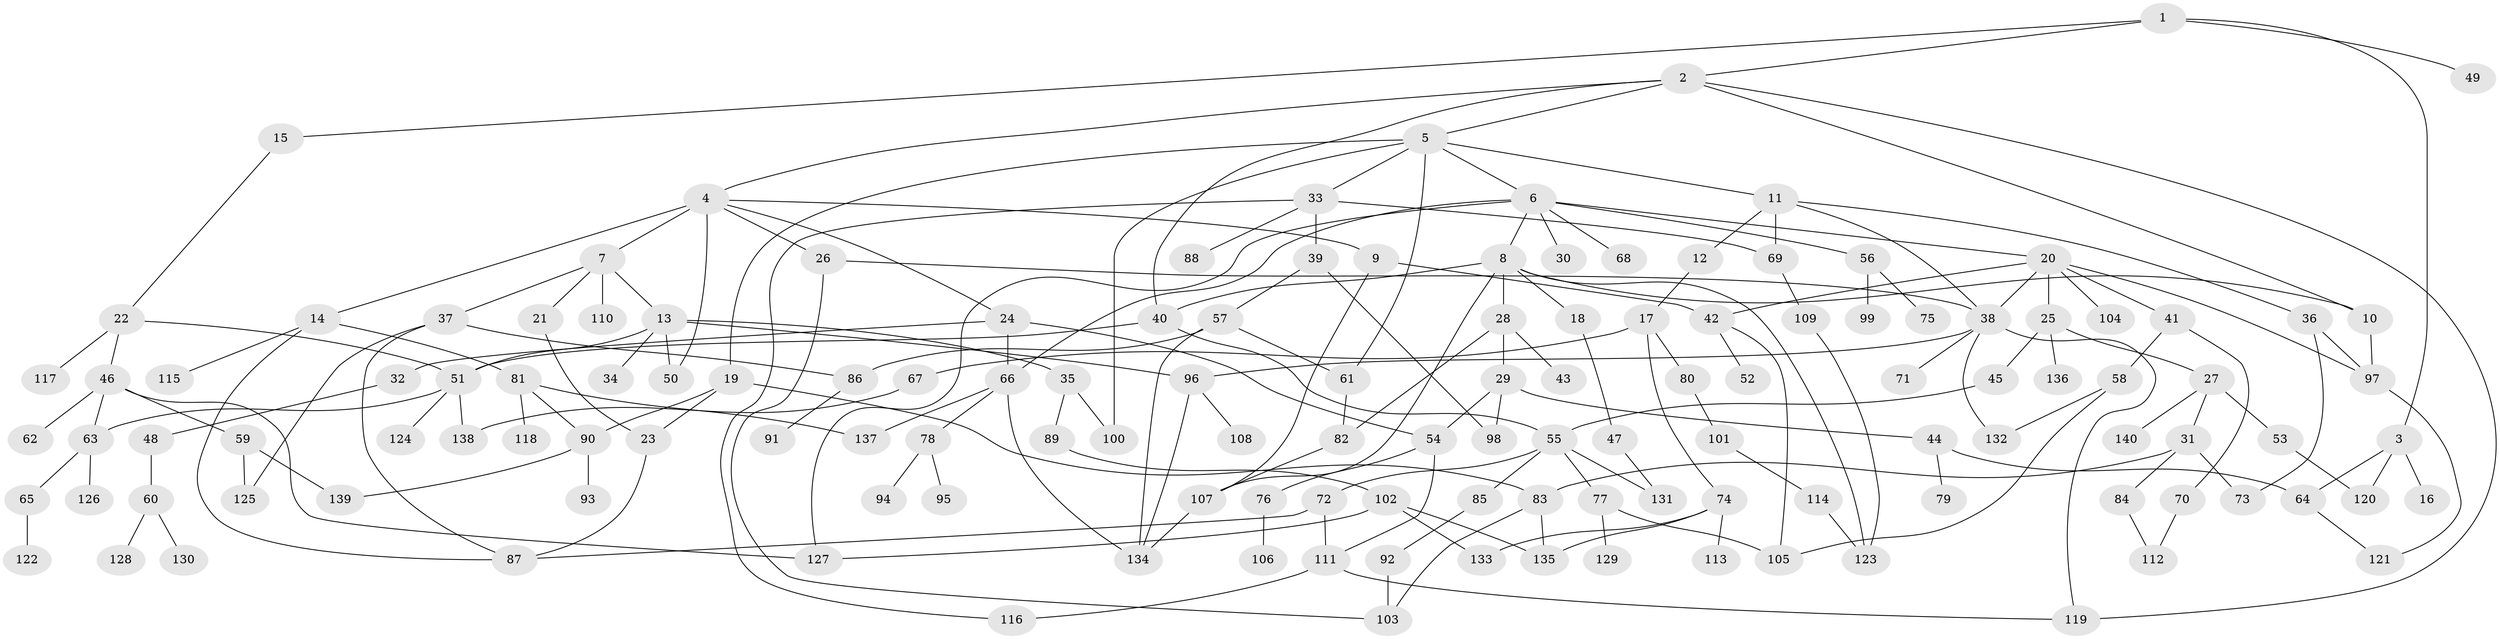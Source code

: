 // coarse degree distribution, {2: 0.07142857142857142, 1: 0.6190476190476191, 7: 0.023809523809523808, 10: 0.023809523809523808, 3: 0.047619047619047616, 6: 0.047619047619047616, 4: 0.07142857142857142, 5: 0.023809523809523808, 8: 0.047619047619047616, 18: 0.023809523809523808}
// Generated by graph-tools (version 1.1) at 2025/44/03/04/25 21:44:40]
// undirected, 140 vertices, 197 edges
graph export_dot {
graph [start="1"]
  node [color=gray90,style=filled];
  1;
  2;
  3;
  4;
  5;
  6;
  7;
  8;
  9;
  10;
  11;
  12;
  13;
  14;
  15;
  16;
  17;
  18;
  19;
  20;
  21;
  22;
  23;
  24;
  25;
  26;
  27;
  28;
  29;
  30;
  31;
  32;
  33;
  34;
  35;
  36;
  37;
  38;
  39;
  40;
  41;
  42;
  43;
  44;
  45;
  46;
  47;
  48;
  49;
  50;
  51;
  52;
  53;
  54;
  55;
  56;
  57;
  58;
  59;
  60;
  61;
  62;
  63;
  64;
  65;
  66;
  67;
  68;
  69;
  70;
  71;
  72;
  73;
  74;
  75;
  76;
  77;
  78;
  79;
  80;
  81;
  82;
  83;
  84;
  85;
  86;
  87;
  88;
  89;
  90;
  91;
  92;
  93;
  94;
  95;
  96;
  97;
  98;
  99;
  100;
  101;
  102;
  103;
  104;
  105;
  106;
  107;
  108;
  109;
  110;
  111;
  112;
  113;
  114;
  115;
  116;
  117;
  118;
  119;
  120;
  121;
  122;
  123;
  124;
  125;
  126;
  127;
  128;
  129;
  130;
  131;
  132;
  133;
  134;
  135;
  136;
  137;
  138;
  139;
  140;
  1 -- 2;
  1 -- 3;
  1 -- 15;
  1 -- 49;
  2 -- 4;
  2 -- 5;
  2 -- 10;
  2 -- 119;
  2 -- 40;
  3 -- 16;
  3 -- 64;
  3 -- 120;
  4 -- 7;
  4 -- 9;
  4 -- 14;
  4 -- 24;
  4 -- 26;
  4 -- 50;
  5 -- 6;
  5 -- 11;
  5 -- 19;
  5 -- 33;
  5 -- 100;
  5 -- 61;
  6 -- 8;
  6 -- 20;
  6 -- 30;
  6 -- 56;
  6 -- 66;
  6 -- 68;
  6 -- 127;
  7 -- 13;
  7 -- 21;
  7 -- 37;
  7 -- 110;
  8 -- 18;
  8 -- 28;
  8 -- 40;
  8 -- 107;
  8 -- 10;
  8 -- 123;
  9 -- 42;
  9 -- 107;
  10 -- 97;
  11 -- 12;
  11 -- 36;
  11 -- 38;
  11 -- 69;
  12 -- 17;
  13 -- 34;
  13 -- 35;
  13 -- 50;
  13 -- 96;
  13 -- 51;
  14 -- 81;
  14 -- 115;
  14 -- 87;
  15 -- 22;
  17 -- 67;
  17 -- 74;
  17 -- 80;
  18 -- 47;
  19 -- 83;
  19 -- 90;
  19 -- 23;
  20 -- 25;
  20 -- 41;
  20 -- 104;
  20 -- 38;
  20 -- 42;
  20 -- 97;
  21 -- 23;
  22 -- 46;
  22 -- 51;
  22 -- 117;
  23 -- 87;
  24 -- 32;
  24 -- 54;
  24 -- 66;
  25 -- 27;
  25 -- 45;
  25 -- 136;
  26 -- 103;
  26 -- 38;
  27 -- 31;
  27 -- 53;
  27 -- 140;
  28 -- 29;
  28 -- 43;
  28 -- 82;
  29 -- 44;
  29 -- 98;
  29 -- 54;
  31 -- 84;
  31 -- 73;
  31 -- 83;
  32 -- 48;
  33 -- 39;
  33 -- 69;
  33 -- 88;
  33 -- 116;
  35 -- 89;
  35 -- 100;
  36 -- 73;
  36 -- 97;
  37 -- 87;
  37 -- 125;
  37 -- 86;
  38 -- 71;
  38 -- 96;
  38 -- 132;
  38 -- 119;
  39 -- 57;
  39 -- 98;
  40 -- 51;
  40 -- 55;
  41 -- 58;
  41 -- 70;
  42 -- 52;
  42 -- 105;
  44 -- 79;
  44 -- 64;
  45 -- 55;
  46 -- 59;
  46 -- 62;
  46 -- 63;
  46 -- 127;
  47 -- 131;
  48 -- 60;
  51 -- 63;
  51 -- 124;
  51 -- 138;
  53 -- 120;
  54 -- 76;
  54 -- 111;
  55 -- 72;
  55 -- 77;
  55 -- 85;
  55 -- 131;
  56 -- 75;
  56 -- 99;
  57 -- 61;
  57 -- 86;
  57 -- 134;
  58 -- 105;
  58 -- 132;
  59 -- 125;
  59 -- 139;
  60 -- 128;
  60 -- 130;
  61 -- 82;
  63 -- 65;
  63 -- 126;
  64 -- 121;
  65 -- 122;
  66 -- 78;
  66 -- 134;
  66 -- 137;
  67 -- 138;
  69 -- 109;
  70 -- 112;
  72 -- 111;
  72 -- 87;
  74 -- 113;
  74 -- 133;
  74 -- 135;
  76 -- 106;
  77 -- 129;
  77 -- 105;
  78 -- 94;
  78 -- 95;
  80 -- 101;
  81 -- 118;
  81 -- 137;
  81 -- 90;
  82 -- 107;
  83 -- 135;
  83 -- 103;
  84 -- 112;
  85 -- 92;
  86 -- 91;
  89 -- 102;
  90 -- 93;
  90 -- 139;
  92 -- 103;
  96 -- 108;
  96 -- 134;
  97 -- 121;
  101 -- 114;
  102 -- 133;
  102 -- 127;
  102 -- 135;
  107 -- 134;
  109 -- 123;
  111 -- 119;
  111 -- 116;
  114 -- 123;
}
